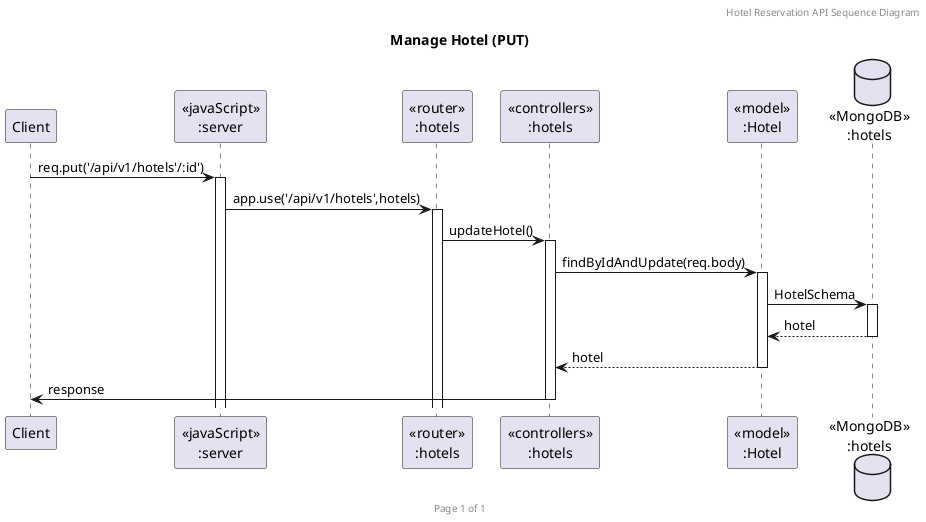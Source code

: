 @startuml Manage Hotel (PUT)

header Hotel Reservation API Sequence Diagram
footer Page %page% of %lastpage%
title "Manage Hotel (PUT)"

participant "Client" as client
participant "<<javaScript>>\n:server" as server
participant "<<router>>\n:hotels" as routerHotels
participant "<<controllers>>\n:hotels" as controllersHotels
participant "<<model>>\n:Hotel" as modelHotel
database "<<MongoDB>>\n:hotels" as HotelsDatabase

client->server ++:req.put('/api/v1/hotels'/:id')
server->routerHotels ++:app.use('/api/v1/hotels',hotels)
routerHotels -> controllersHotels ++:updateHotel()
controllersHotels->modelHotel ++:findByIdAndUpdate(req.body)
modelHotel ->HotelsDatabase ++: HotelSchema
HotelsDatabase --> modelHotel --: hotel
controllersHotels <-- modelHotel --:hotel
controllersHotels->client --:response


@enduml
